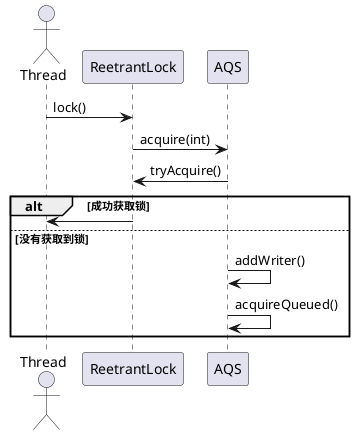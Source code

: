 @startuml
actor Thread
participant ReetrantLock
participant AQS
Thread -> ReetrantLock:lock()
ReetrantLock -> AQS: acquire(int)
AQS->ReetrantLock:tryAcquire()
alt 成功获取锁
    ReetrantLock->Thread
else 没有获取到锁
    AQS->AQS:addWriter()
    AQS->AQS:acquireQueued()
end
@enduml